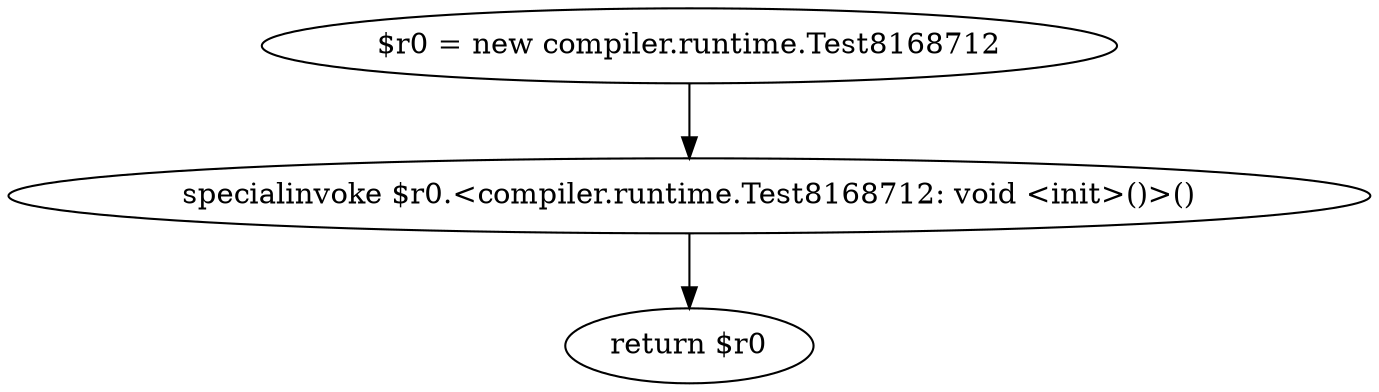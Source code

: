 digraph "unitGraph" {
    "$r0 = new compiler.runtime.Test8168712"
    "specialinvoke $r0.<compiler.runtime.Test8168712: void <init>()>()"
    "return $r0"
    "$r0 = new compiler.runtime.Test8168712"->"specialinvoke $r0.<compiler.runtime.Test8168712: void <init>()>()";
    "specialinvoke $r0.<compiler.runtime.Test8168712: void <init>()>()"->"return $r0";
}
